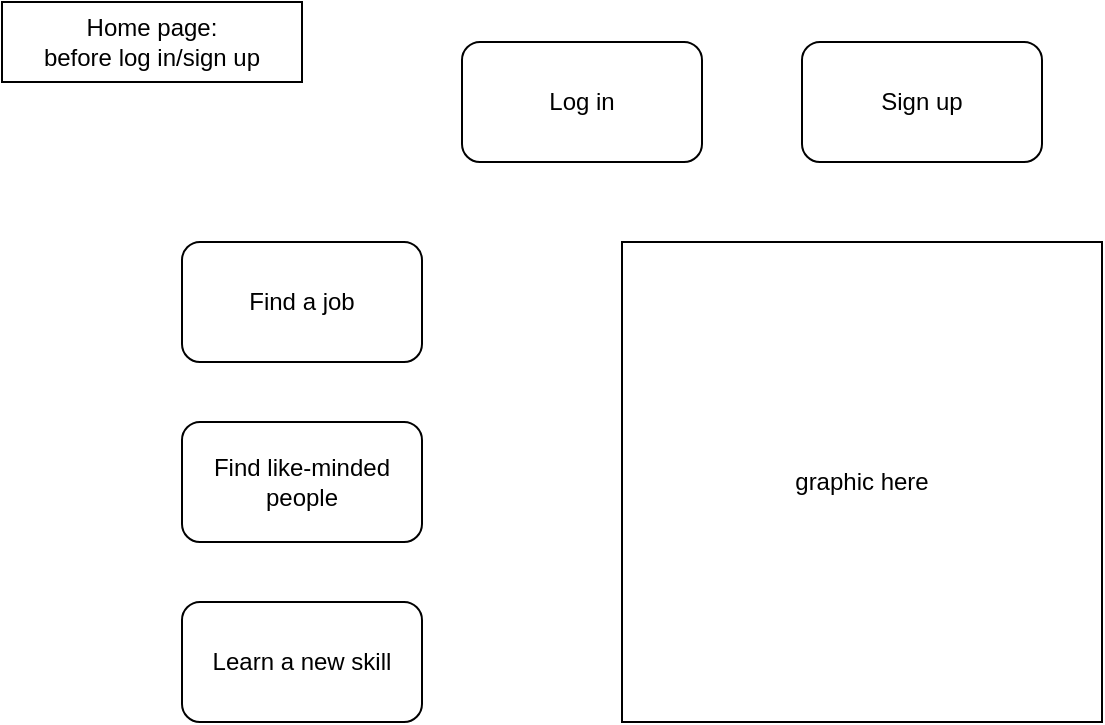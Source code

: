 <mxfile>
    <diagram id="uUxbUTNAJrY76QQezSYS" name="Home page">
        <mxGraphModel dx="1138" dy="453" grid="1" gridSize="10" guides="1" tooltips="1" connect="1" arrows="1" fold="1" page="1" pageScale="1" pageWidth="850" pageHeight="1100" math="0" shadow="0">
            <root>
                <mxCell id="0"/>
                <mxCell id="1" parent="0"/>
                <mxCell id="2" value="Home page:&lt;br&gt;before log in/sign up" style="rounded=0;whiteSpace=wrap;html=1;" vertex="1" parent="1">
                    <mxGeometry x="10" y="10" width="150" height="40" as="geometry"/>
                </mxCell>
                <mxCell id="4" value="Find a job" style="rounded=1;whiteSpace=wrap;html=1;" vertex="1" parent="1">
                    <mxGeometry x="100" y="130" width="120" height="60" as="geometry"/>
                </mxCell>
                <mxCell id="5" value="Find like-minded people" style="rounded=1;whiteSpace=wrap;html=1;" vertex="1" parent="1">
                    <mxGeometry x="100" y="220" width="120" height="60" as="geometry"/>
                </mxCell>
                <mxCell id="6" value="Learn a new skill" style="rounded=1;whiteSpace=wrap;html=1;" vertex="1" parent="1">
                    <mxGeometry x="100" y="310" width="120" height="60" as="geometry"/>
                </mxCell>
                <mxCell id="7" value="graphic here" style="whiteSpace=wrap;html=1;aspect=fixed;" vertex="1" parent="1">
                    <mxGeometry x="320" y="130" width="240" height="240" as="geometry"/>
                </mxCell>
                <mxCell id="9" value="Log in" style="rounded=1;whiteSpace=wrap;html=1;" vertex="1" parent="1">
                    <mxGeometry x="240" y="30" width="120" height="60" as="geometry"/>
                </mxCell>
                <mxCell id="10" value="Sign up" style="rounded=1;whiteSpace=wrap;html=1;" vertex="1" parent="1">
                    <mxGeometry x="410" y="30" width="120" height="60" as="geometry"/>
                </mxCell>
            </root>
        </mxGraphModel>
    </diagram>
    <diagram id="QMTwASkJU7onw8cpWtMI" name="Log in page">
        <mxGraphModel dx="1138" dy="453" grid="1" gridSize="10" guides="1" tooltips="1" connect="1" arrows="1" fold="1" page="1" pageScale="1" pageWidth="850" pageHeight="1100" math="0" shadow="0">
            <root>
                <mxCell id="cKkD0N_Wm9ZcQtAmidxi-0"/>
                <mxCell id="cKkD0N_Wm9ZcQtAmidxi-1" parent="cKkD0N_Wm9ZcQtAmidxi-0"/>
                <mxCell id="SRKsRSNUfaHAdESlYS3Z-0" value="Log in" style="rounded=0;whiteSpace=wrap;html=1;" vertex="1" parent="cKkD0N_Wm9ZcQtAmidxi-1">
                    <mxGeometry x="10" y="10" width="150" height="40" as="geometry"/>
                </mxCell>
                <mxCell id="SRKsRSNUfaHAdESlYS3Z-1" value="Please enter your login information below:" style="rounded=1;whiteSpace=wrap;html=1;" vertex="1" parent="cKkD0N_Wm9ZcQtAmidxi-1">
                    <mxGeometry x="325" y="50" width="200" height="90" as="geometry"/>
                </mxCell>
                <mxCell id="SRKsRSNUfaHAdESlYS3Z-3" value="Username:" style="rounded=1;whiteSpace=wrap;html=1;" vertex="1" parent="cKkD0N_Wm9ZcQtAmidxi-1">
                    <mxGeometry x="365" y="170" width="120" height="60" as="geometry"/>
                </mxCell>
                <mxCell id="SRKsRSNUfaHAdESlYS3Z-5" value="Password:" style="rounded=1;whiteSpace=wrap;html=1;" vertex="1" parent="cKkD0N_Wm9ZcQtAmidxi-1">
                    <mxGeometry x="365" y="250" width="120" height="60" as="geometry"/>
                </mxCell>
                <mxCell id="SRKsRSNUfaHAdESlYS3Z-8" value="Submit" style="ellipse;whiteSpace=wrap;html=1;" vertex="1" parent="cKkD0N_Wm9ZcQtAmidxi-1">
                    <mxGeometry x="300" y="340" width="120" height="30" as="geometry"/>
                </mxCell>
                <mxCell id="SRKsRSNUfaHAdESlYS3Z-9" value="Forgot password?" style="ellipse;whiteSpace=wrap;html=1;fillColor=#FFB366;" vertex="1" parent="cKkD0N_Wm9ZcQtAmidxi-1">
                    <mxGeometry x="430" y="340" width="120" height="30" as="geometry"/>
                </mxCell>
            </root>
        </mxGraphModel>
    </diagram>
    <diagram id="-L_ajZnND82AZMZmST2r" name="Sign up page">
        <mxGraphModel dx="1897" dy="755" grid="1" gridSize="10" guides="1" tooltips="1" connect="1" arrows="1" fold="1" page="1" pageScale="1" pageWidth="850" pageHeight="1100" math="0" shadow="0">
            <root>
                <mxCell id="kOOoMgvwipJTZe4chEXl-0"/>
                <mxCell id="kOOoMgvwipJTZe4chEXl-1" parent="kOOoMgvwipJTZe4chEXl-0"/>
                <mxCell id="3vE9oJD_6pyTeugmDNnD-0" value="Sign up page" style="rounded=0;whiteSpace=wrap;html=1;" vertex="1" parent="kOOoMgvwipJTZe4chEXl-1">
                    <mxGeometry x="10" y="10" width="150" height="40" as="geometry"/>
                </mxCell>
                <mxCell id="Q9dXSHyr6R3gRZsoQkG2-0" value="Please enter your information below:" style="rounded=1;whiteSpace=wrap;html=1;" vertex="1" parent="kOOoMgvwipJTZe4chEXl-1">
                    <mxGeometry x="325" y="50" width="200" height="90" as="geometry"/>
                </mxCell>
                <mxCell id="Q9dXSHyr6R3gRZsoQkG2-1" value="First name" style="rounded=1;whiteSpace=wrap;html=1;" vertex="1" parent="kOOoMgvwipJTZe4chEXl-1">
                    <mxGeometry x="280" y="170" width="120" height="60" as="geometry"/>
                </mxCell>
                <mxCell id="Q9dXSHyr6R3gRZsoQkG2-5" value="Last name" style="rounded=1;whiteSpace=wrap;html=1;" vertex="1" parent="kOOoMgvwipJTZe4chEXl-1">
                    <mxGeometry x="460" y="170" width="120" height="60" as="geometry"/>
                </mxCell>
                <mxCell id="Q9dXSHyr6R3gRZsoQkG2-6" value="Username" style="rounded=1;whiteSpace=wrap;html=1;" vertex="1" parent="kOOoMgvwipJTZe4chEXl-1">
                    <mxGeometry x="380" y="260" width="120" height="60" as="geometry"/>
                </mxCell>
                <mxCell id="Q9dXSHyr6R3gRZsoQkG2-8" value="Password" style="rounded=1;whiteSpace=wrap;html=1;" vertex="1" parent="kOOoMgvwipJTZe4chEXl-1">
                    <mxGeometry x="380" y="350" width="120" height="60" as="geometry"/>
                </mxCell>
                <mxCell id="Q9dXSHyr6R3gRZsoQkG2-9" value="Confirm password" style="rounded=1;whiteSpace=wrap;html=1;" vertex="1" parent="kOOoMgvwipJTZe4chEXl-1">
                    <mxGeometry x="380" y="430" width="120" height="60" as="geometry"/>
                </mxCell>
                <mxCell id="Q9dXSHyr6R3gRZsoQkG2-10" value="By clicking this checkbox, you're confirming you're 16 years or older and agree to the terms and conditions." style="rounded=0;whiteSpace=wrap;html=1;fillColor=#2A2A2A;" vertex="1" parent="kOOoMgvwipJTZe4chEXl-1">
                    <mxGeometry x="330" y="525" width="220" height="50" as="geometry"/>
                </mxCell>
                <mxCell id="Q9dXSHyr6R3gRZsoQkG2-11" value="" style="whiteSpace=wrap;html=1;aspect=fixed;fillColor=#2A2A2A;" vertex="1" parent="kOOoMgvwipJTZe4chEXl-1">
                    <mxGeometry x="570" y="560" width="10" height="10" as="geometry"/>
                </mxCell>
                <mxCell id="Q9dXSHyr6R3gRZsoQkG2-12" value="Submit" style="rounded=1;whiteSpace=wrap;html=1;fillColor=#2A2A2A;" vertex="1" parent="kOOoMgvwipJTZe4chEXl-1">
                    <mxGeometry x="380" y="600" width="120" height="60" as="geometry"/>
                </mxCell>
            </root>
        </mxGraphModel>
    </diagram>
    <diagram id="xn9Pmsjr3oTuDqXM_2I_" name="Feed page">
        <mxGraphModel dx="1138" dy="453" grid="1" gridSize="10" guides="1" tooltips="1" connect="1" arrows="1" fold="1" page="1" pageScale="1" pageWidth="850" pageHeight="1100" math="0" shadow="0">
            <root>
                <mxCell id="ntd0J0OtVhrEZvSFnaaT-0"/>
                <mxCell id="ntd0J0OtVhrEZvSFnaaT-1" parent="ntd0J0OtVhrEZvSFnaaT-0"/>
                <mxCell id="i6AokZyhznF2m1uJhP87-0" value="Feed page" style="rounded=0;whiteSpace=wrap;html=1;" vertex="1" parent="ntd0J0OtVhrEZvSFnaaT-1">
                    <mxGeometry x="10" y="10" width="150" height="40" as="geometry"/>
                </mxCell>
                <mxCell id="4Ng7KiYA1UCq9t08fjwC-0" value="" style="rounded=0;whiteSpace=wrap;html=1;fillColor=#2A2A2A;" vertex="1" parent="ntd0J0OtVhrEZvSFnaaT-1">
                    <mxGeometry x="40" y="110" width="90" height="100" as="geometry"/>
                </mxCell>
                <mxCell id="Nyu1OO7LhU7eOiwYIc9p-0" value="Actor" style="shape=umlActor;verticalLabelPosition=bottom;verticalAlign=top;html=1;outlineConnect=0;fillColor=#2A2A2A;" vertex="1" parent="ntd0J0OtVhrEZvSFnaaT-1">
                    <mxGeometry x="70" y="120" width="30" height="60" as="geometry"/>
                </mxCell>
                <mxCell id="Nyu1OO7LhU7eOiwYIc9p-3" value="User's info" style="rounded=0;whiteSpace=wrap;html=1;fillColor=#2A2A2A;" vertex="1" parent="ntd0J0OtVhrEZvSFnaaT-1">
                    <mxGeometry x="25" y="220" width="120" height="60" as="geometry"/>
                </mxCell>
                <mxCell id="Nyu1OO7LhU7eOiwYIc9p-5" value="Article 1:" style="rounded=0;whiteSpace=wrap;html=1;fillColor=#2A2A2A;" vertex="1" parent="ntd0J0OtVhrEZvSFnaaT-1">
                    <mxGeometry x="340" y="110" width="330" height="80" as="geometry"/>
                </mxCell>
                <mxCell id="Nyu1OO7LhU7eOiwYIc9p-6" value="Feed" style="ellipse;whiteSpace=wrap;html=1;fillColor=#2A2A2A;" vertex="1" parent="ntd0J0OtVhrEZvSFnaaT-1">
                    <mxGeometry x="230" y="10" width="120" height="80" as="geometry"/>
                </mxCell>
                <mxCell id="Nyu1OO7LhU7eOiwYIc9p-7" value="Actor" style="shape=umlActor;verticalLabelPosition=bottom;verticalAlign=top;html=1;outlineConnect=0;fillColor=#2A2A2A;" vertex="1" parent="ntd0J0OtVhrEZvSFnaaT-1">
                    <mxGeometry x="275" y="120" width="30" height="60" as="geometry"/>
                </mxCell>
                <mxCell id="Nyu1OO7LhU7eOiwYIc9p-8" value="Article 2:" style="rounded=0;whiteSpace=wrap;html=1;fillColor=#2A2A2A;" vertex="1" parent="ntd0J0OtVhrEZvSFnaaT-1">
                    <mxGeometry x="340" y="250" width="330" height="80" as="geometry"/>
                </mxCell>
                <mxCell id="Nyu1OO7LhU7eOiwYIc9p-9" value="Actor" style="shape=umlActor;verticalLabelPosition=bottom;verticalAlign=top;html=1;outlineConnect=0;fillColor=#2A2A2A;" vertex="1" parent="ntd0J0OtVhrEZvSFnaaT-1">
                    <mxGeometry x="275" y="380" width="30" height="60" as="geometry"/>
                </mxCell>
                <mxCell id="Nyu1OO7LhU7eOiwYIc9p-10" value="Job post" style="rounded=0;whiteSpace=wrap;html=1;fillColor=#2A2A2A;" vertex="1" parent="ntd0J0OtVhrEZvSFnaaT-1">
                    <mxGeometry x="340" y="380" width="330" height="80" as="geometry"/>
                </mxCell>
                <mxCell id="Nyu1OO7LhU7eOiwYIc9p-11" value="Actor" style="shape=umlActor;verticalLabelPosition=bottom;verticalAlign=top;html=1;outlineConnect=0;fillColor=#2A2A2A;" vertex="1" parent="ntd0J0OtVhrEZvSFnaaT-1">
                    <mxGeometry x="275" y="260" width="30" height="60" as="geometry"/>
                </mxCell>
                <mxCell id="Nyu1OO7LhU7eOiwYIc9p-12" value="Article 3:" style="rounded=0;whiteSpace=wrap;html=1;fillColor=#2A2A2A;" vertex="1" parent="ntd0J0OtVhrEZvSFnaaT-1">
                    <mxGeometry x="340" y="500" width="330" height="80" as="geometry"/>
                </mxCell>
                <mxCell id="Nyu1OO7LhU7eOiwYIc9p-13" value="Actor" style="shape=umlActor;verticalLabelPosition=bottom;verticalAlign=top;html=1;outlineConnect=0;fillColor=#2A2A2A;" vertex="1" parent="ntd0J0OtVhrEZvSFnaaT-1">
                    <mxGeometry x="275" y="510" width="30" height="60" as="geometry"/>
                </mxCell>
            </root>
        </mxGraphModel>
    </diagram>
</mxfile>
